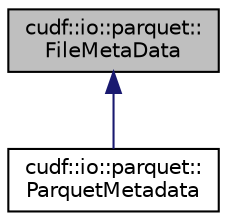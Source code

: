 digraph "cudf::io::parquet::FileMetaData"
{
 // LATEX_PDF_SIZE
  edge [fontname="Helvetica",fontsize="10",labelfontname="Helvetica",labelfontsize="10"];
  node [fontname="Helvetica",fontsize="10",shape=record];
  Node1 [label="cudf::io::parquet::\lFileMetaData",height=0.2,width=0.4,color="black", fillcolor="grey75", style="filled", fontcolor="black",tooltip="Thrift-derived struct describing file-level metadata."];
  Node1 -> Node2 [dir="back",color="midnightblue",fontsize="10",style="solid",fontname="Helvetica"];
  Node2 [label="cudf::io::parquet::\lParquetMetadata",height=0.2,width=0.4,color="black", fillcolor="white", style="filled",URL="$structcudf_1_1io_1_1parquet_1_1ParquetMetadata.html",tooltip="A helper wrapper for Parquet file metadata. Provides some additional convenience methods for initiali..."];
}
